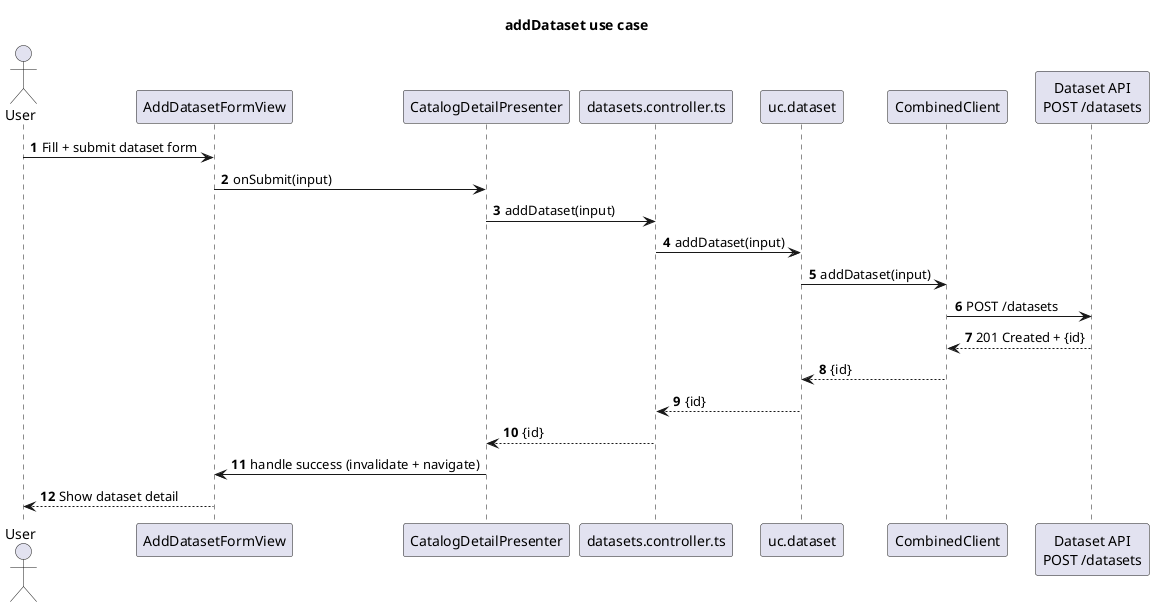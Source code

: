 @startuml
title addDataset use case
autonumber

actor User

participant "AddDatasetFormView" as View
participant "CatalogDetailPresenter" as Presenter
participant "datasets.controller.ts" as Controller
participant "uc.dataset" as UseCase
participant "CombinedClient" as Client
participant "Dataset API\nPOST /datasets" as Http

User -> View : Fill + submit dataset form
View -> Presenter : onSubmit(input)
Presenter -> Controller : addDataset(input)
Controller -> UseCase : addDataset(input)
UseCase -> Client : addDataset(input)
Client -> Http : POST /datasets
Http --> Client : 201 Created + {id}
Client --> UseCase : {id}
UseCase --> Controller : {id}
Controller --> Presenter : {id}
Presenter -> View : handle success (invalidate + navigate)
View --> User : Show dataset detail

@enduml
